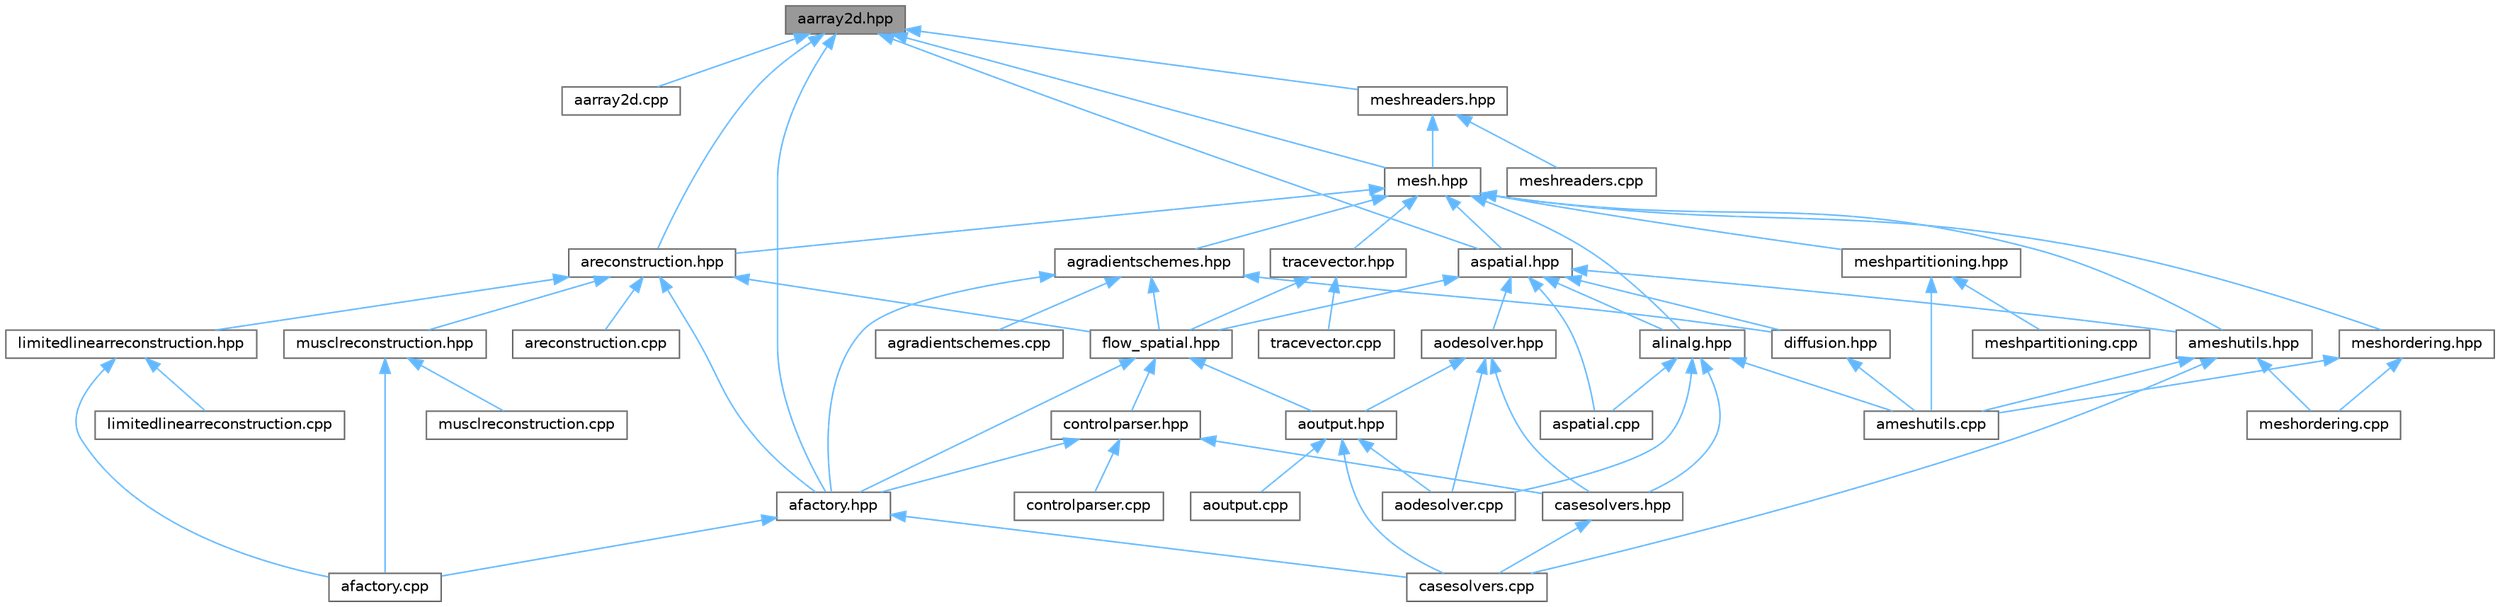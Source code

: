 digraph "aarray2d.hpp"
{
 // LATEX_PDF_SIZE
  bgcolor="transparent";
  edge [fontname=Helvetica,fontsize=10,labelfontname=Helvetica,labelfontsize=10];
  node [fontname=Helvetica,fontsize=10,shape=box,height=0.2,width=0.4];
  Node1 [id="Node000001",label="aarray2d.hpp",height=0.2,width=0.4,color="gray40", fillcolor="grey60", style="filled", fontcolor="black",tooltip="Defines a class to manipulate 2d arrays."];
  Node1 -> Node2 [id="edge1_Node000001_Node000002",dir="back",color="steelblue1",style="solid",tooltip=" "];
  Node2 [id="Node000002",label="aarray2d.cpp",height=0.2,width=0.4,color="grey40", fillcolor="white", style="filled",URL="$aarray2d_8cpp.html",tooltip="Some method implementations for the 2d arrays class."];
  Node1 -> Node3 [id="edge2_Node000001_Node000003",dir="back",color="steelblue1",style="solid",tooltip=" "];
  Node3 [id="Node000003",label="afactory.hpp",height=0.2,width=0.4,color="grey40", fillcolor="white", style="filled",URL="$afactory_8hpp.html",tooltip="Various factories for generating simulation-related objects."];
  Node3 -> Node4 [id="edge3_Node000003_Node000004",dir="back",color="steelblue1",style="solid",tooltip=" "];
  Node4 [id="Node000004",label="afactory.cpp",height=0.2,width=0.4,color="grey40", fillcolor="white", style="filled",URL="$afactory_8cpp.html",tooltip="Various factories for generating simulation-related objects."];
  Node3 -> Node5 [id="edge4_Node000003_Node000005",dir="back",color="steelblue1",style="solid",tooltip=" "];
  Node5 [id="Node000005",label="casesolvers.cpp",height=0.2,width=0.4,color="grey40", fillcolor="white", style="filled",URL="$casesolvers_8cpp.html",tooltip="Routines to solve a single fluid dynamics case."];
  Node1 -> Node6 [id="edge5_Node000001_Node000006",dir="back",color="steelblue1",style="solid",tooltip=" "];
  Node6 [id="Node000006",label="areconstruction.hpp",height=0.2,width=0.4,color="grey40", fillcolor="white", style="filled",URL="$areconstruction_8hpp.html",tooltip="Slope limiters for variable-extrapolation reconstruction."];
  Node6 -> Node3 [id="edge6_Node000006_Node000003",dir="back",color="steelblue1",style="solid",tooltip=" "];
  Node6 -> Node7 [id="edge7_Node000006_Node000007",dir="back",color="steelblue1",style="solid",tooltip=" "];
  Node7 [id="Node000007",label="areconstruction.cpp",height=0.2,width=0.4,color="grey40", fillcolor="white", style="filled",URL="$areconstruction_8cpp.html",tooltip="Implementation of solution reconstruction schemes (limiters)"];
  Node6 -> Node8 [id="edge8_Node000006_Node000008",dir="back",color="steelblue1",style="solid",tooltip=" "];
  Node8 [id="Node000008",label="flow_spatial.hpp",height=0.2,width=0.4,color="grey40", fillcolor="white", style="filled",URL="$flow__spatial_8hpp.html",tooltip="Spatial discretization for Euler/Navier-Stokes equations."];
  Node8 -> Node3 [id="edge9_Node000008_Node000003",dir="back",color="steelblue1",style="solid",tooltip=" "];
  Node8 -> Node9 [id="edge10_Node000008_Node000009",dir="back",color="steelblue1",style="solid",tooltip=" "];
  Node9 [id="Node000009",label="aoutput.hpp",height=0.2,width=0.4,color="grey40", fillcolor="white", style="filled",URL="$aoutput_8hpp.html",tooltip="A collection of subroutines to write mesh data to various kinds of output formats."];
  Node9 -> Node10 [id="edge11_Node000009_Node000010",dir="back",color="steelblue1",style="solid",tooltip=" "];
  Node10 [id="Node000010",label="aodesolver.cpp",height=0.2,width=0.4,color="grey40", fillcolor="white", style="filled",URL="$aodesolver_8cpp.html",tooltip="Implements driver class(es) for solution of ODEs arising from PDE discretizations."];
  Node9 -> Node11 [id="edge12_Node000009_Node000011",dir="back",color="steelblue1",style="solid",tooltip=" "];
  Node11 [id="Node000011",label="aoutput.cpp",height=0.2,width=0.4,color="grey40", fillcolor="white", style="filled",URL="$aoutput_8cpp.html",tooltip="Implementation of subroutines to write mesh data to various kinds of output formats."];
  Node9 -> Node5 [id="edge13_Node000009_Node000005",dir="back",color="steelblue1",style="solid",tooltip=" "];
  Node8 -> Node12 [id="edge14_Node000008_Node000012",dir="back",color="steelblue1",style="solid",tooltip=" "];
  Node12 [id="Node000012",label="controlparser.hpp",height=0.2,width=0.4,color="grey40", fillcolor="white", style="filled",URL="$controlparser_8hpp.html",tooltip="Functions for parsing the main simulation control file."];
  Node12 -> Node3 [id="edge15_Node000012_Node000003",dir="back",color="steelblue1",style="solid",tooltip=" "];
  Node12 -> Node13 [id="edge16_Node000012_Node000013",dir="back",color="steelblue1",style="solid",tooltip=" "];
  Node13 [id="Node000013",label="casesolvers.hpp",height=0.2,width=0.4,color="grey40", fillcolor="white", style="filled",URL="$casesolvers_8hpp.html",tooltip="Routines to solve a single fluid dynamics case."];
  Node13 -> Node5 [id="edge17_Node000013_Node000005",dir="back",color="steelblue1",style="solid",tooltip=" "];
  Node12 -> Node14 [id="edge18_Node000012_Node000014",dir="back",color="steelblue1",style="solid",tooltip=" "];
  Node14 [id="Node000014",label="controlparser.cpp",height=0.2,width=0.4,color="grey40", fillcolor="white", style="filled",URL="$controlparser_8cpp.html",tooltip="Control file parsing."];
  Node6 -> Node15 [id="edge19_Node000006_Node000015",dir="back",color="steelblue1",style="solid",tooltip=" "];
  Node15 [id="Node000015",label="limitedlinearreconstruction.hpp",height=0.2,width=0.4,color="grey40", fillcolor="white", style="filled",URL="$limitedlinearreconstruction_8hpp.html",tooltip="Reconstruction schemes with limiters which are at best linear in smooth regions."];
  Node15 -> Node4 [id="edge20_Node000015_Node000004",dir="back",color="steelblue1",style="solid",tooltip=" "];
  Node15 -> Node16 [id="edge21_Node000015_Node000016",dir="back",color="steelblue1",style="solid",tooltip=" "];
  Node16 [id="Node000016",label="limitedlinearreconstruction.cpp",height=0.2,width=0.4,color="grey40", fillcolor="white", style="filled",URL="$limitedlinearreconstruction_8cpp.html",tooltip="Implementation of some limited linear reconstruction schemes."];
  Node6 -> Node17 [id="edge22_Node000006_Node000017",dir="back",color="steelblue1",style="solid",tooltip=" "];
  Node17 [id="Node000017",label="musclreconstruction.hpp",height=0.2,width=0.4,color="grey40", fillcolor="white", style="filled",URL="$musclreconstruction_8hpp.html",tooltip=" "];
  Node17 -> Node4 [id="edge23_Node000017_Node000004",dir="back",color="steelblue1",style="solid",tooltip=" "];
  Node17 -> Node18 [id="edge24_Node000017_Node000018",dir="back",color="steelblue1",style="solid",tooltip=" "];
  Node18 [id="Node000018",label="musclreconstruction.cpp",height=0.2,width=0.4,color="grey40", fillcolor="white", style="filled",URL="$musclreconstruction_8cpp.html",tooltip=" "];
  Node1 -> Node19 [id="edge25_Node000001_Node000019",dir="back",color="steelblue1",style="solid",tooltip=" "];
  Node19 [id="Node000019",label="aspatial.hpp",height=0.2,width=0.4,color="grey40", fillcolor="white", style="filled",URL="$aspatial_8hpp.html",tooltip="Common functionality for spatial discretization."];
  Node19 -> Node20 [id="edge26_Node000019_Node000020",dir="back",color="steelblue1",style="solid",tooltip=" "];
  Node20 [id="Node000020",label="alinalg.hpp",height=0.2,width=0.4,color="grey40", fillcolor="white", style="filled",URL="$alinalg_8hpp.html",tooltip="Setup and handling of some linear algebra objects."];
  Node20 -> Node21 [id="edge27_Node000020_Node000021",dir="back",color="steelblue1",style="solid",tooltip=" "];
  Node21 [id="Node000021",label="ameshutils.cpp",height=0.2,width=0.4,color="grey40", fillcolor="white", style="filled",URL="$ameshutils_8cpp.html",tooltip="Implementation of mesh-related functionality like re-ordering etc."];
  Node20 -> Node10 [id="edge28_Node000020_Node000010",dir="back",color="steelblue1",style="solid",tooltip=" "];
  Node20 -> Node22 [id="edge29_Node000020_Node000022",dir="back",color="steelblue1",style="solid",tooltip=" "];
  Node22 [id="Node000022",label="aspatial.cpp",height=0.2,width=0.4,color="grey40", fillcolor="white", style="filled",URL="$aspatial_8cpp.html",tooltip="Finite volume spatial discretization."];
  Node20 -> Node13 [id="edge30_Node000020_Node000013",dir="back",color="steelblue1",style="solid",tooltip=" "];
  Node19 -> Node23 [id="edge31_Node000019_Node000023",dir="back",color="steelblue1",style="solid",tooltip=" "];
  Node23 [id="Node000023",label="ameshutils.hpp",height=0.2,width=0.4,color="grey40", fillcolor="white", style="filled",URL="$ameshutils_8hpp.html",tooltip="Some mesh-related functionality."];
  Node23 -> Node21 [id="edge32_Node000023_Node000021",dir="back",color="steelblue1",style="solid",tooltip=" "];
  Node23 -> Node5 [id="edge33_Node000023_Node000005",dir="back",color="steelblue1",style="solid",tooltip=" "];
  Node23 -> Node24 [id="edge34_Node000023_Node000024",dir="back",color="steelblue1",style="solid",tooltip=" "];
  Node24 [id="Node000024",label="meshordering.cpp",height=0.2,width=0.4,color="grey40", fillcolor="white", style="filled",URL="$meshordering_8cpp.html",tooltip="Native implementations of and interfaces to some mesh orderings."];
  Node19 -> Node25 [id="edge35_Node000019_Node000025",dir="back",color="steelblue1",style="solid",tooltip=" "];
  Node25 [id="Node000025",label="aodesolver.hpp",height=0.2,width=0.4,color="grey40", fillcolor="white", style="filled",URL="$aodesolver_8hpp.html",tooltip="Solution of ODEs resulting from some spatial discretization."];
  Node25 -> Node10 [id="edge36_Node000025_Node000010",dir="back",color="steelblue1",style="solid",tooltip=" "];
  Node25 -> Node9 [id="edge37_Node000025_Node000009",dir="back",color="steelblue1",style="solid",tooltip=" "];
  Node25 -> Node13 [id="edge38_Node000025_Node000013",dir="back",color="steelblue1",style="solid",tooltip=" "];
  Node19 -> Node22 [id="edge39_Node000019_Node000022",dir="back",color="steelblue1",style="solid",tooltip=" "];
  Node19 -> Node26 [id="edge40_Node000019_Node000026",dir="back",color="steelblue1",style="solid",tooltip=" "];
  Node26 [id="Node000026",label="diffusion.hpp",height=0.2,width=0.4,color="grey40", fillcolor="white", style="filled",URL="$diffusion_8hpp_source.html",tooltip=" "];
  Node26 -> Node21 [id="edge41_Node000026_Node000021",dir="back",color="steelblue1",style="solid",tooltip=" "];
  Node19 -> Node8 [id="edge42_Node000019_Node000008",dir="back",color="steelblue1",style="solid",tooltip=" "];
  Node1 -> Node27 [id="edge43_Node000001_Node000027",dir="back",color="steelblue1",style="solid",tooltip=" "];
  Node27 [id="Node000027",label="mesh.hpp",height=0.2,width=0.4,color="grey40", fillcolor="white", style="filled",URL="$mesh_8hpp_source.html",tooltip=" "];
  Node27 -> Node28 [id="edge44_Node000027_Node000028",dir="back",color="steelblue1",style="solid",tooltip=" "];
  Node28 [id="Node000028",label="agradientschemes.hpp",height=0.2,width=0.4,color="grey40", fillcolor="white", style="filled",URL="$agradientschemes_8hpp.html",tooltip="Classes for different gradient estimation schemes."];
  Node28 -> Node3 [id="edge45_Node000028_Node000003",dir="back",color="steelblue1",style="solid",tooltip=" "];
  Node28 -> Node29 [id="edge46_Node000028_Node000029",dir="back",color="steelblue1",style="solid",tooltip=" "];
  Node29 [id="Node000029",label="agradientschemes.cpp",height=0.2,width=0.4,color="grey40", fillcolor="white", style="filled",URL="$agradientschemes_8cpp.html",tooltip="Implementations of gradient estimation schemes."];
  Node28 -> Node26 [id="edge47_Node000028_Node000026",dir="back",color="steelblue1",style="solid",tooltip=" "];
  Node28 -> Node8 [id="edge48_Node000028_Node000008",dir="back",color="steelblue1",style="solid",tooltip=" "];
  Node27 -> Node20 [id="edge49_Node000027_Node000020",dir="back",color="steelblue1",style="solid",tooltip=" "];
  Node27 -> Node23 [id="edge50_Node000027_Node000023",dir="back",color="steelblue1",style="solid",tooltip=" "];
  Node27 -> Node6 [id="edge51_Node000027_Node000006",dir="back",color="steelblue1",style="solid",tooltip=" "];
  Node27 -> Node19 [id="edge52_Node000027_Node000019",dir="back",color="steelblue1",style="solid",tooltip=" "];
  Node27 -> Node30 [id="edge53_Node000027_Node000030",dir="back",color="steelblue1",style="solid",tooltip=" "];
  Node30 [id="Node000030",label="meshordering.hpp",height=0.2,width=0.4,color="grey40", fillcolor="white", style="filled",URL="$meshordering_8hpp.html",tooltip="Some useful orderings for cells in the mesh."];
  Node30 -> Node21 [id="edge54_Node000030_Node000021",dir="back",color="steelblue1",style="solid",tooltip=" "];
  Node30 -> Node24 [id="edge55_Node000030_Node000024",dir="back",color="steelblue1",style="solid",tooltip=" "];
  Node27 -> Node31 [id="edge56_Node000027_Node000031",dir="back",color="steelblue1",style="solid",tooltip=" "];
  Node31 [id="Node000031",label="meshpartitioning.hpp",height=0.2,width=0.4,color="grey40", fillcolor="white", style="filled",URL="$meshpartitioning_8hpp.html",tooltip="Routines for distributing a mesh among available processes."];
  Node31 -> Node21 [id="edge57_Node000031_Node000021",dir="back",color="steelblue1",style="solid",tooltip=" "];
  Node31 -> Node32 [id="edge58_Node000031_Node000032",dir="back",color="steelblue1",style="solid",tooltip=" "];
  Node32 [id="Node000032",label="meshpartitioning.cpp",height=0.2,width=0.4,color="grey40", fillcolor="white", style="filled",URL="$meshpartitioning_8cpp.html",tooltip="Implementation of mesh partitioning - calls PT-Scotch."];
  Node27 -> Node33 [id="edge59_Node000027_Node000033",dir="back",color="steelblue1",style="solid",tooltip=" "];
  Node33 [id="Node000033",label="tracevector.hpp",height=0.2,width=0.4,color="grey40", fillcolor="white", style="filled",URL="$tracevector_8hpp.html",tooltip="Classes for handling data associated with all the faces in (the \"trace of\") a mesh."];
  Node33 -> Node8 [id="edge60_Node000033_Node000008",dir="back",color="steelblue1",style="solid",tooltip=" "];
  Node33 -> Node34 [id="edge61_Node000033_Node000034",dir="back",color="steelblue1",style="solid",tooltip=" "];
  Node34 [id="Node000034",label="tracevector.cpp",height=0.2,width=0.4,color="grey40", fillcolor="white", style="filled",URL="$tracevector_8cpp.html",tooltip="Implementation of trace vectors."];
  Node1 -> Node35 [id="edge62_Node000001_Node000035",dir="back",color="steelblue1",style="solid",tooltip=" "];
  Node35 [id="Node000035",label="meshreaders.hpp",height=0.2,width=0.4,color="grey40", fillcolor="white", style="filled",URL="$meshreaders_8hpp.html",tooltip="Mesh readers."];
  Node35 -> Node27 [id="edge63_Node000035_Node000027",dir="back",color="steelblue1",style="solid",tooltip=" "];
  Node35 -> Node36 [id="edge64_Node000035_Node000036",dir="back",color="steelblue1",style="solid",tooltip=" "];
  Node36 [id="Node000036",label="meshreaders.cpp",height=0.2,width=0.4,color="grey40", fillcolor="white", style="filled",URL="$meshreaders_8cpp.html",tooltip="Implementation of mesh readers."];
}
